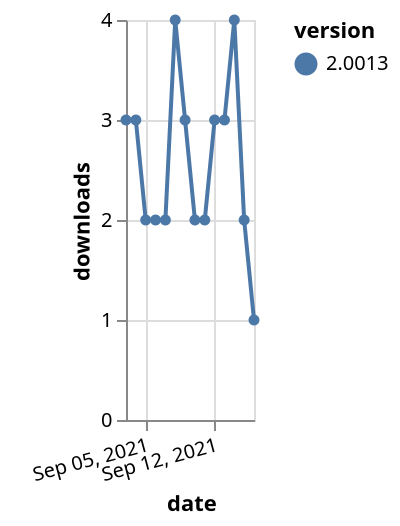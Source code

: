 {"$schema": "https://vega.github.io/schema/vega-lite/v5.json", "description": "A simple bar chart with embedded data.", "data": {"values": [{"date": "2021-09-03", "total": 3217, "delta": 3, "version": "2.0013"}, {"date": "2021-09-04", "total": 3220, "delta": 3, "version": "2.0013"}, {"date": "2021-09-05", "total": 3222, "delta": 2, "version": "2.0013"}, {"date": "2021-09-06", "total": 3224, "delta": 2, "version": "2.0013"}, {"date": "2021-09-07", "total": 3226, "delta": 2, "version": "2.0013"}, {"date": "2021-09-08", "total": 3230, "delta": 4, "version": "2.0013"}, {"date": "2021-09-09", "total": 3233, "delta": 3, "version": "2.0013"}, {"date": "2021-09-10", "total": 3235, "delta": 2, "version": "2.0013"}, {"date": "2021-09-11", "total": 3237, "delta": 2, "version": "2.0013"}, {"date": "2021-09-12", "total": 3240, "delta": 3, "version": "2.0013"}, {"date": "2021-09-13", "total": 3243, "delta": 3, "version": "2.0013"}, {"date": "2021-09-14", "total": 3247, "delta": 4, "version": "2.0013"}, {"date": "2021-09-15", "total": 3249, "delta": 2, "version": "2.0013"}, {"date": "2021-09-16", "total": 3250, "delta": 1, "version": "2.0013"}]}, "width": "container", "mark": {"type": "line", "point": {"filled": true}}, "encoding": {"x": {"field": "date", "type": "temporal", "timeUnit": "yearmonthdate", "title": "date", "axis": {"labelAngle": -15}}, "y": {"field": "delta", "type": "quantitative", "title": "downloads"}, "color": {"field": "version", "type": "nominal"}, "tooltip": {"field": "delta"}}}